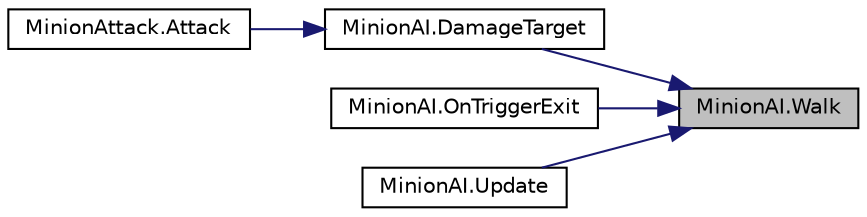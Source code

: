 digraph "MinionAI.Walk"
{
 // INTERACTIVE_SVG=YES
 // LATEX_PDF_SIZE
  edge [fontname="Helvetica",fontsize="10",labelfontname="Helvetica",labelfontsize="10"];
  node [fontname="Helvetica",fontsize="10",shape=record];
  rankdir="RL";
  Node1 [label="MinionAI.Walk",height=0.2,width=0.4,color="black", fillcolor="grey75", style="filled", fontcolor="black",tooltip=" "];
  Node1 -> Node2 [dir="back",color="midnightblue",fontsize="10",style="solid",fontname="Helvetica"];
  Node2 [label="MinionAI.DamageTarget",height=0.2,width=0.4,color="black", fillcolor="white", style="filled",URL="$class_minion_a_i.html#a09c01338937d9f42fa47d55ca1a36cb6",tooltip=" "];
  Node2 -> Node3 [dir="back",color="midnightblue",fontsize="10",style="solid",fontname="Helvetica"];
  Node3 [label="MinionAttack.Attack",height=0.2,width=0.4,color="black", fillcolor="white", style="filled",URL="$class_minion_attack.html#a9302ebf23d762d3fad0506021ded19d5",tooltip=" "];
  Node1 -> Node4 [dir="back",color="midnightblue",fontsize="10",style="solid",fontname="Helvetica"];
  Node4 [label="MinionAI.OnTriggerExit",height=0.2,width=0.4,color="black", fillcolor="white", style="filled",URL="$class_minion_a_i.html#abe6357773e5b7ab64896a0403ca3bccc",tooltip=" "];
  Node1 -> Node5 [dir="back",color="midnightblue",fontsize="10",style="solid",fontname="Helvetica"];
  Node5 [label="MinionAI.Update",height=0.2,width=0.4,color="black", fillcolor="white", style="filled",URL="$class_minion_a_i.html#aaac498df3854c92e7b81bc0f36071a8b",tooltip=" "];
}
